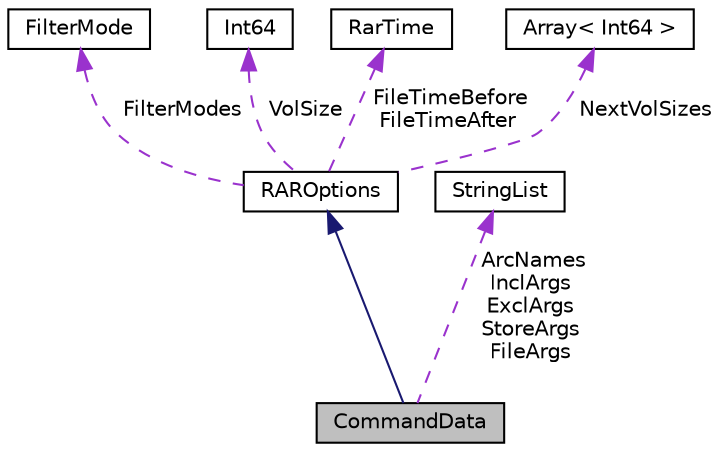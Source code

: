 digraph "CommandData"
{
 // LATEX_PDF_SIZE
  edge [fontname="Helvetica",fontsize="10",labelfontname="Helvetica",labelfontsize="10"];
  node [fontname="Helvetica",fontsize="10",shape=record];
  Node1 [label="CommandData",height=0.2,width=0.4,color="black", fillcolor="grey75", style="filled", fontcolor="black",tooltip=" "];
  Node2 -> Node1 [dir="back",color="midnightblue",fontsize="10",style="solid",fontname="Helvetica"];
  Node2 [label="RAROptions",height=0.2,width=0.4,color="black", fillcolor="white", style="filled",URL="$classRAROptions.html",tooltip=" "];
  Node3 -> Node2 [dir="back",color="darkorchid3",fontsize="10",style="dashed",label=" FilterModes" ,fontname="Helvetica"];
  Node3 [label="FilterMode",height=0.2,width=0.4,color="black", fillcolor="white", style="filled",URL="$structFilterMode.html",tooltip=" "];
  Node4 -> Node2 [dir="back",color="darkorchid3",fontsize="10",style="dashed",label=" VolSize" ,fontname="Helvetica"];
  Node4 [label="Int64",height=0.2,width=0.4,color="black", fillcolor="white", style="filled",URL="$classInt64.html",tooltip=" "];
  Node5 -> Node2 [dir="back",color="darkorchid3",fontsize="10",style="dashed",label=" FileTimeBefore\nFileTimeAfter" ,fontname="Helvetica"];
  Node5 [label="RarTime",height=0.2,width=0.4,color="black", fillcolor="white", style="filled",URL="$classRarTime.html",tooltip=" "];
  Node6 -> Node2 [dir="back",color="darkorchid3",fontsize="10",style="dashed",label=" NextVolSizes" ,fontname="Helvetica"];
  Node6 [label="Array\< Int64 \>",height=0.2,width=0.4,color="black", fillcolor="white", style="filled",URL="$classArray.html",tooltip=" "];
  Node7 -> Node1 [dir="back",color="darkorchid3",fontsize="10",style="dashed",label=" ArcNames\nInclArgs\nExclArgs\nStoreArgs\nFileArgs" ,fontname="Helvetica"];
  Node7 [label="StringList",height=0.2,width=0.4,color="black", fillcolor="white", style="filled",URL="$classStringList.html",tooltip=" "];
}
